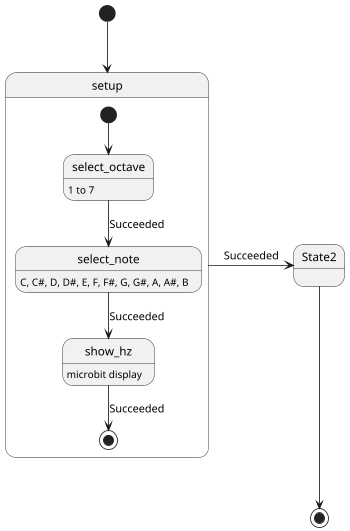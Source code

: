 @startuml

scale 350 width

[*] --> setup

state setup {
 [*] --> select_octave
 select_octave: 1 to 7
 select_octave --> select_note : Succeeded
 select_note: C, C#, D, D#, E, F, F#, G, G#, A, A#, B
 select_note --> show_hz : Succeeded
 show_hz: microbit display
 show_hz --> [*] : Succeeded
}

setup-> State2 : Succeeded
State2 --> [*]

@enduml
